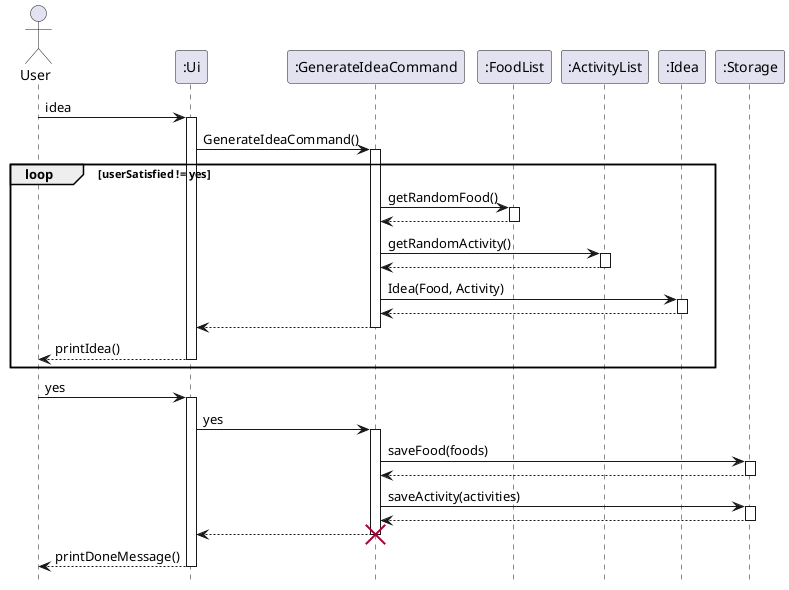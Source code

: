 @startuml
'https://plantuml.com/sequence-diagram
hide footbox

actor User as User
participant ":Ui" as Ui
participant ":GenerateIdeaCommand" as GenerateIdeaCommand
participant ":FoodList" as FoodList
participant ":ActivityList" as ActivityList
participant ":Idea" as Idea
participant ":Storage" as Storage

User -> Ui: idea
activate Ui
Ui -> GenerateIdeaCommand: GenerateIdeaCommand()
activate GenerateIdeaCommand

loop userSatisfied != yes
    GenerateIdeaCommand -> FoodList: getRandomFood()
    activate FoodList
    FoodList --> GenerateIdeaCommand
    deactivate FoodList

    GenerateIdeaCommand -> ActivityList: getRandomActivity()
    activate ActivityList
    ActivityList --> GenerateIdeaCommand
    deactivate ActivityList

    GenerateIdeaCommand -> Idea: Idea(Food, Activity)
    activate Idea
    Idea --> GenerateIdeaCommand:
    deactivate Idea
    GenerateIdeaCommand --> Ui:
    deactivate GenerateIdeaCommand
    Ui --> User: printIdea()
    deactivate Ui
end

User -> Ui: yes
activate Ui
Ui -> GenerateIdeaCommand: yes
activate GenerateIdeaCommand
GenerateIdeaCommand -> Storage: saveFood(foods)
activate Storage
Storage --> GenerateIdeaCommand
deactivate Storage
GenerateIdeaCommand -> Storage: saveActivity(activities)
activate Storage
Storage --> GenerateIdeaCommand
deactivate Storage
GenerateIdeaCommand --> Ui:
deactivate GenerateIdeaCommand
destroy GenerateIdeaCommand
Ui --> User: printDoneMessage()
deactivate Ui

@enduml